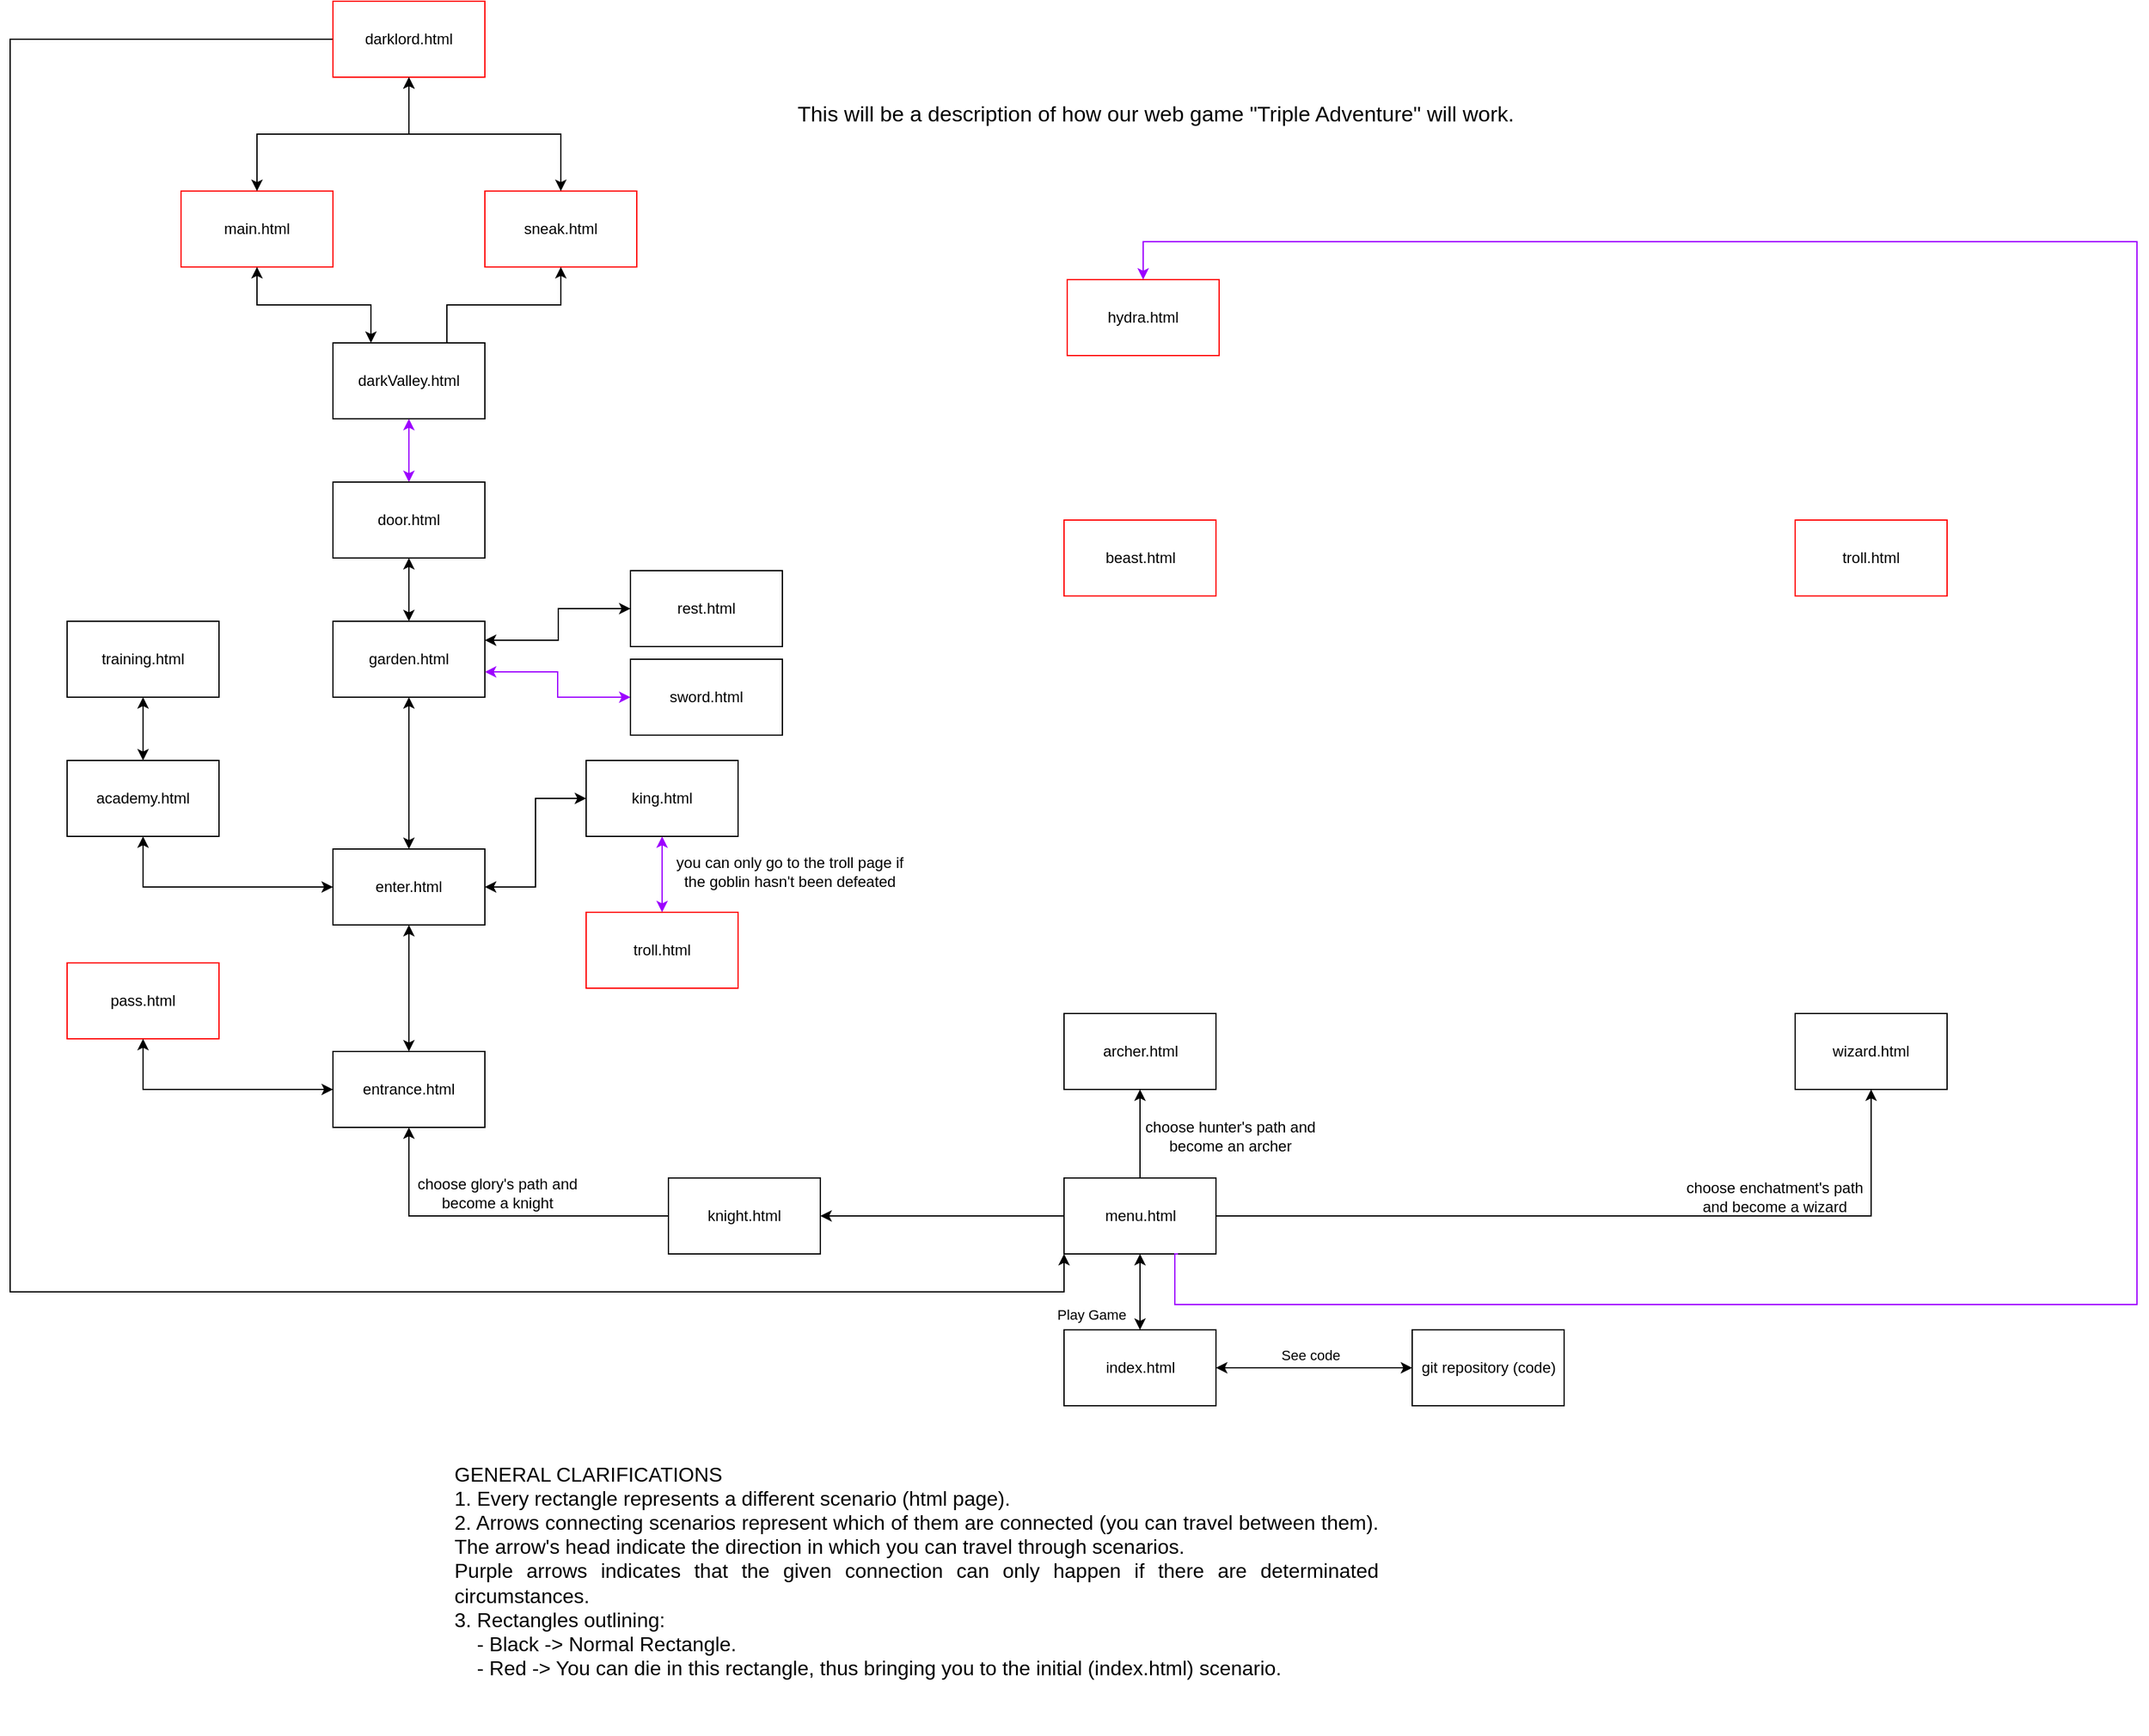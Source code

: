 <mxfile version="28.0.6">
  <diagram name="Page-1" id="w2jvXQE7_YNhHuw7VH9W">
    <mxGraphModel dx="1677" dy="1629" grid="1" gridSize="10" guides="1" tooltips="1" connect="1" arrows="1" fold="1" page="1" pageScale="1" pageWidth="850" pageHeight="1100" math="0" shadow="0">
      <root>
        <mxCell id="0" />
        <mxCell id="1" parent="0" />
        <mxCell id="W783Z9yKYnY_VlYJ2KmW-1" value="&lt;font style=&quot;font-size: 17px;&quot;&gt;This will be a description of how our web game &quot;Triple Adventure&quot; will work.&lt;/font&gt;" style="text;html=1;align=center;verticalAlign=middle;whiteSpace=wrap;rounded=0;" parent="1" vertex="1">
          <mxGeometry x="130" y="-70" width="610" height="60" as="geometry" />
        </mxCell>
        <mxCell id="W783Z9yKYnY_VlYJ2KmW-2" value="index.html" style="rounded=0;whiteSpace=wrap;html=1;" parent="1" vertex="1">
          <mxGeometry x="362.5" y="920" width="120" height="60" as="geometry" />
        </mxCell>
        <mxCell id="W783Z9yKYnY_VlYJ2KmW-3" value="git repository (code)" style="rounded=0;whiteSpace=wrap;html=1;" parent="1" vertex="1">
          <mxGeometry x="637.5" y="920" width="120" height="60" as="geometry" />
        </mxCell>
        <mxCell id="W783Z9yKYnY_VlYJ2KmW-4" value="" style="endArrow=classic;startArrow=classic;html=1;rounded=0;exitX=1;exitY=0.5;exitDx=0;exitDy=0;entryX=0;entryY=0.5;entryDx=0;entryDy=0;" parent="1" source="W783Z9yKYnY_VlYJ2KmW-2" target="W783Z9yKYnY_VlYJ2KmW-3" edge="1">
          <mxGeometry width="50" height="50" relative="1" as="geometry">
            <mxPoint x="407.5" y="760" as="sourcePoint" />
            <mxPoint x="457.5" y="710" as="targetPoint" />
          </mxGeometry>
        </mxCell>
        <mxCell id="W783Z9yKYnY_VlYJ2KmW-11" value="See code" style="edgeLabel;html=1;align=center;verticalAlign=middle;resizable=0;points=[];" parent="W783Z9yKYnY_VlYJ2KmW-4" vertex="1" connectable="0">
          <mxGeometry x="-0.166" y="-3" relative="1" as="geometry">
            <mxPoint x="10" y="-13" as="offset" />
          </mxGeometry>
        </mxCell>
        <mxCell id="W783Z9yKYnY_VlYJ2KmW-5" value="menu.html" style="rounded=0;whiteSpace=wrap;html=1;" parent="1" vertex="1">
          <mxGeometry x="362.5" y="800" width="120" height="60" as="geometry" />
        </mxCell>
        <mxCell id="W783Z9yKYnY_VlYJ2KmW-9" value="" style="endArrow=classic;startArrow=classic;html=1;rounded=0;entryX=0.5;entryY=1;entryDx=0;entryDy=0;exitX=0.5;exitY=0;exitDx=0;exitDy=0;" parent="1" source="W783Z9yKYnY_VlYJ2KmW-2" target="W783Z9yKYnY_VlYJ2KmW-5" edge="1">
          <mxGeometry width="50" height="50" relative="1" as="geometry">
            <mxPoint x="397.5" y="910" as="sourcePoint" />
            <mxPoint x="437.5" y="870" as="targetPoint" />
          </mxGeometry>
        </mxCell>
        <mxCell id="W783Z9yKYnY_VlYJ2KmW-12" value="Play Game" style="edgeLabel;html=1;align=center;verticalAlign=middle;resizable=0;points=[];" parent="1" vertex="1" connectable="0">
          <mxGeometry x="380" y="910" as="geometry">
            <mxPoint x="4" y="-2" as="offset" />
          </mxGeometry>
        </mxCell>
        <mxCell id="W783Z9yKYnY_VlYJ2KmW-13" value="enter.html" style="rounded=0;whiteSpace=wrap;html=1;" parent="1" vertex="1">
          <mxGeometry x="-215" y="540" width="120" height="60" as="geometry" />
        </mxCell>
        <mxCell id="W783Z9yKYnY_VlYJ2KmW-16" value="archer.html" style="rounded=0;whiteSpace=wrap;html=1;" parent="1" vertex="1">
          <mxGeometry x="362.5" y="670" width="120" height="60" as="geometry" />
        </mxCell>
        <mxCell id="W783Z9yKYnY_VlYJ2KmW-17" value="wizard.html" style="rounded=0;whiteSpace=wrap;html=1;" parent="1" vertex="1">
          <mxGeometry x="940" y="670" width="120" height="60" as="geometry" />
        </mxCell>
        <mxCell id="W783Z9yKYnY_VlYJ2KmW-18" value="" style="endArrow=classic;startArrow=none;html=1;rounded=0;entryX=0.5;entryY=1;entryDx=0;entryDy=0;exitX=1;exitY=0.5;exitDx=0;exitDy=0;edgeStyle=orthogonalEdgeStyle;startFill=0;" parent="1" source="W783Z9yKYnY_VlYJ2KmW-5" target="W783Z9yKYnY_VlYJ2KmW-17" edge="1">
          <mxGeometry width="50" height="50" relative="1" as="geometry">
            <mxPoint x="512.5" y="930" as="sourcePoint" />
            <mxPoint x="322.5" y="830" as="targetPoint" />
          </mxGeometry>
        </mxCell>
        <mxCell id="W783Z9yKYnY_VlYJ2KmW-19" value="" style="endArrow=classic;startArrow=none;html=1;rounded=0;entryX=0.5;entryY=1;entryDx=0;entryDy=0;exitX=0.5;exitY=0;exitDx=0;exitDy=0;startFill=0;" parent="1" source="W783Z9yKYnY_VlYJ2KmW-5" target="W783Z9yKYnY_VlYJ2KmW-16" edge="1">
          <mxGeometry width="50" height="50" relative="1" as="geometry">
            <mxPoint x="432.5" y="810" as="sourcePoint" />
            <mxPoint x="482.5" y="760" as="targetPoint" />
          </mxGeometry>
        </mxCell>
        <mxCell id="W783Z9yKYnY_VlYJ2KmW-20" value="choose glory&#39;s path and become a knight" style="text;html=1;align=center;verticalAlign=middle;whiteSpace=wrap;rounded=0;" parent="1" vertex="1">
          <mxGeometry x="-155" y="797" width="140" height="30" as="geometry" />
        </mxCell>
        <mxCell id="W783Z9yKYnY_VlYJ2KmW-21" value="choose enchatment&#39;s path and become a wizard" style="text;html=1;align=center;verticalAlign=middle;whiteSpace=wrap;rounded=0;" parent="1" vertex="1">
          <mxGeometry x="844" y="800" width="160" height="30" as="geometry" />
        </mxCell>
        <mxCell id="W783Z9yKYnY_VlYJ2KmW-22" value="choose hunter&#39;s path and become an archer" style="text;html=1;align=center;verticalAlign=middle;whiteSpace=wrap;rounded=0;" parent="1" vertex="1">
          <mxGeometry x="423.5" y="752" width="140" height="30" as="geometry" />
        </mxCell>
        <mxCell id="W783Z9yKYnY_VlYJ2KmW-45" style="edgeStyle=orthogonalEdgeStyle;rounded=0;orthogonalLoop=1;jettySize=auto;html=1;exitX=0;exitY=0.5;exitDx=0;exitDy=0;entryX=0;entryY=1;entryDx=0;entryDy=0;strokeColor=#000000;" parent="1" source="W783Z9yKYnY_VlYJ2KmW-23" target="W783Z9yKYnY_VlYJ2KmW-5" edge="1">
          <mxGeometry relative="1" as="geometry">
            <Array as="points">
              <mxPoint x="-470" y="-100" />
              <mxPoint x="-470" y="890" />
              <mxPoint x="362" y="890" />
            </Array>
          </mxGeometry>
        </mxCell>
        <mxCell id="W783Z9yKYnY_VlYJ2KmW-23" value="darklord.html" style="rounded=0;whiteSpace=wrap;html=1;strokeColor=#FF0000;" parent="1" vertex="1">
          <mxGeometry x="-215" y="-130" width="120" height="60" as="geometry" />
        </mxCell>
        <mxCell id="W783Z9yKYnY_VlYJ2KmW-24" value="beast.html" style="rounded=0;whiteSpace=wrap;html=1;strokeColor=#FF0000;" parent="1" vertex="1">
          <mxGeometry x="362.5" y="280" width="120" height="60" as="geometry" />
        </mxCell>
        <mxCell id="W783Z9yKYnY_VlYJ2KmW-25" value="troll.html" style="rounded=0;whiteSpace=wrap;html=1;strokeColor=#FF0000;" parent="1" vertex="1">
          <mxGeometry x="940" y="280" width="120" height="60" as="geometry" />
        </mxCell>
        <mxCell id="W783Z9yKYnY_VlYJ2KmW-26" value="hydra.html" style="rounded=0;whiteSpace=wrap;html=1;strokeColor=#FF0000;" parent="1" vertex="1">
          <mxGeometry x="365" y="90" width="120" height="60" as="geometry" />
        </mxCell>
        <mxCell id="W783Z9yKYnY_VlYJ2KmW-27" value="" style="endArrow=classic;startArrow=none;html=1;rounded=0;exitX=0.75;exitY=1;exitDx=0;exitDy=0;entryX=0.5;entryY=0;entryDx=0;entryDy=0;edgeStyle=orthogonalEdgeStyle;startFill=0;strokeColor=#9D00FF;" parent="1" source="W783Z9yKYnY_VlYJ2KmW-5" target="W783Z9yKYnY_VlYJ2KmW-26" edge="1">
          <mxGeometry width="50" height="50" relative="1" as="geometry">
            <mxPoint x="370" y="690" as="sourcePoint" />
            <mxPoint x="420" y="640" as="targetPoint" />
            <Array as="points">
              <mxPoint x="450" y="860" />
              <mxPoint x="450" y="900" />
              <mxPoint x="1210" y="900" />
              <mxPoint x="1210" y="60" />
              <mxPoint x="425" y="60" />
            </Array>
          </mxGeometry>
        </mxCell>
        <mxCell id="W783Z9yKYnY_VlYJ2KmW-29" value="academy.html" style="rounded=0;whiteSpace=wrap;html=1;" parent="1" vertex="1">
          <mxGeometry x="-425" y="470" width="120" height="60" as="geometry" />
        </mxCell>
        <mxCell id="W783Z9yKYnY_VlYJ2KmW-30" value="garden.html" style="rounded=0;whiteSpace=wrap;html=1;" parent="1" vertex="1">
          <mxGeometry x="-215" y="360" width="120" height="60" as="geometry" />
        </mxCell>
        <mxCell id="Ndmn0QPPu9krf77uYopM-7" style="edgeStyle=orthogonalEdgeStyle;rounded=0;orthogonalLoop=1;jettySize=auto;html=1;entryX=0.5;entryY=0;entryDx=0;entryDy=0;startArrow=classic;startFill=1;strokeColor=#9D00FF;exitX=0.5;exitY=1;exitDx=0;exitDy=0;" edge="1" parent="1" source="W783Z9yKYnY_VlYJ2KmW-31" target="Ndmn0QPPu9krf77uYopM-6">
          <mxGeometry relative="1" as="geometry">
            <mxPoint x="40" y="540" as="sourcePoint" />
          </mxGeometry>
        </mxCell>
        <mxCell id="W783Z9yKYnY_VlYJ2KmW-31" value="king.html" style="rounded=0;whiteSpace=wrap;html=1;strokeColor=#000000;" parent="1" vertex="1">
          <mxGeometry x="-15" y="470" width="120" height="60" as="geometry" />
        </mxCell>
        <mxCell id="W783Z9yKYnY_VlYJ2KmW-32" value="main.html" style="rounded=0;whiteSpace=wrap;html=1;strokeColor=#FF0000;" parent="1" vertex="1">
          <mxGeometry x="-335" y="20" width="120" height="60" as="geometry" />
        </mxCell>
        <mxCell id="W783Z9yKYnY_VlYJ2KmW-33" value="" style="endArrow=classic;startArrow=classic;html=1;rounded=0;entryX=0.5;entryY=1;entryDx=0;entryDy=0;exitX=0.5;exitY=0;exitDx=0;exitDy=0;" parent="1" source="W783Z9yKYnY_VlYJ2KmW-13" target="W783Z9yKYnY_VlYJ2KmW-30" edge="1">
          <mxGeometry width="50" height="50" relative="1" as="geometry">
            <mxPoint x="60" y="490" as="sourcePoint" />
            <mxPoint x="110" y="440" as="targetPoint" />
          </mxGeometry>
        </mxCell>
        <mxCell id="W783Z9yKYnY_VlYJ2KmW-34" value="" style="endArrow=classic;startArrow=classic;html=1;rounded=0;entryX=0;entryY=0.5;entryDx=0;entryDy=0;exitX=1;exitY=0.5;exitDx=0;exitDy=0;edgeStyle=orthogonalEdgeStyle;" parent="1" source="W783Z9yKYnY_VlYJ2KmW-13" target="W783Z9yKYnY_VlYJ2KmW-31" edge="1">
          <mxGeometry width="50" height="50" relative="1" as="geometry">
            <mxPoint x="-110" y="580" as="sourcePoint" />
            <mxPoint x="-110" y="510" as="targetPoint" />
          </mxGeometry>
        </mxCell>
        <mxCell id="W783Z9yKYnY_VlYJ2KmW-35" value="" style="endArrow=classic;startArrow=classic;html=1;rounded=0;entryX=0.5;entryY=1;entryDx=0;entryDy=0;exitX=0;exitY=0.5;exitDx=0;exitDy=0;edgeStyle=orthogonalEdgeStyle;" parent="1" source="W783Z9yKYnY_VlYJ2KmW-13" target="W783Z9yKYnY_VlYJ2KmW-29" edge="1">
          <mxGeometry width="50" height="50" relative="1" as="geometry">
            <mxPoint x="-400" y="620" as="sourcePoint" />
            <mxPoint x="-400" y="550" as="targetPoint" />
          </mxGeometry>
        </mxCell>
        <mxCell id="W783Z9yKYnY_VlYJ2KmW-38" value="" style="endArrow=classic;startArrow=classic;html=1;rounded=0;entryX=0.5;entryY=1;entryDx=0;entryDy=0;exitX=0.5;exitY=0;exitDx=0;exitDy=0;edgeStyle=orthogonalEdgeStyle;" parent="1" source="W783Z9yKYnY_VlYJ2KmW-32" target="W783Z9yKYnY_VlYJ2KmW-23" edge="1">
          <mxGeometry width="50" height="50" relative="1" as="geometry">
            <mxPoint x="-140" y="270" as="sourcePoint" />
            <mxPoint x="-140" y="200" as="targetPoint" />
          </mxGeometry>
        </mxCell>
        <mxCell id="W783Z9yKYnY_VlYJ2KmW-39" value="sneak.html" style="rounded=0;whiteSpace=wrap;html=1;strokeColor=#FF0000;" parent="1" vertex="1">
          <mxGeometry x="-95" y="20" width="120" height="60" as="geometry" />
        </mxCell>
        <mxCell id="W783Z9yKYnY_VlYJ2KmW-42" value="" style="endArrow=classic;startArrow=classic;html=1;rounded=0;entryX=0.5;entryY=1;entryDx=0;entryDy=0;exitX=0.5;exitY=0;exitDx=0;exitDy=0;edgeStyle=orthogonalEdgeStyle;" parent="1" source="W783Z9yKYnY_VlYJ2KmW-39" target="W783Z9yKYnY_VlYJ2KmW-23" edge="1">
          <mxGeometry width="50" height="50" relative="1" as="geometry">
            <mxPoint x="60" y="360" as="sourcePoint" />
            <mxPoint x="110" y="310" as="targetPoint" />
          </mxGeometry>
        </mxCell>
        <mxCell id="W783Z9yKYnY_VlYJ2KmW-43" value="&lt;div style=&quot;text-align: justify;&quot;&gt;&lt;span style=&quot;font-size: 16px; background-color: transparent; color: light-dark(rgb(0, 0, 0), rgb(255, 255, 255));&quot;&gt;GENERAL CLARIFICATIONS&lt;/span&gt;&lt;/div&gt;&lt;div style=&quot;text-align: justify;&quot;&gt;&lt;font style=&quot;font-size: 16px;&quot;&gt;1. Every rectangle represents a different scenario (html page).&lt;/font&gt;&lt;/div&gt;&lt;div style=&quot;text-align: justify;&quot;&gt;&lt;font style=&quot;font-size: 16px;&quot;&gt;2. Arrows connecting scenarios represent which of them are connected (you can travel between them). The arrow&#39;s head indicate the direction in which you can travel through scenarios.&lt;/font&gt;&lt;/div&gt;&lt;div style=&quot;text-align: justify;&quot;&gt;&lt;font style=&quot;font-size: 16px;&quot;&gt;Purple arrows indicates that the given connection can only happen if there are determinated circumstances.&lt;/font&gt;&lt;/div&gt;&lt;div style=&quot;text-align: justify;&quot;&gt;&lt;font style=&quot;font-size: 16px;&quot;&gt;3. Rectangles outlining:&lt;/font&gt;&lt;/div&gt;&lt;div style=&quot;text-align: justify;&quot;&gt;&lt;span style=&quot;font-size: 16px;&quot;&gt;&amp;nbsp; &amp;nbsp; - Black -&amp;gt; Normal Rectangle.&lt;/span&gt;&lt;/div&gt;&lt;div style=&quot;text-align: justify;&quot;&gt;&lt;span style=&quot;font-size: 16px;&quot;&gt;&amp;nbsp; &amp;nbsp; - Red -&amp;gt; You can die in this rectangle, thus bringing you to the initial (index.html) scenario.&lt;/span&gt;&lt;/div&gt;&lt;div style=&quot;text-align: justify;&quot;&gt;&lt;span style=&quot;font-size: 16px;&quot;&gt;&lt;br&gt;&lt;/span&gt;&lt;/div&gt;" style="text;html=1;align=left;verticalAlign=middle;whiteSpace=wrap;rounded=0;" parent="1" vertex="1">
          <mxGeometry x="-121.5" y="1000" width="731.5" height="240" as="geometry" />
        </mxCell>
        <mxCell id="-AGwqSmneGh56v2qH9gN-4" value="entrance.html" style="rounded=0;whiteSpace=wrap;html=1;" parent="1" vertex="1">
          <mxGeometry x="-215" y="700" width="120" height="60" as="geometry" />
        </mxCell>
        <mxCell id="-AGwqSmneGh56v2qH9gN-6" value="pass&lt;span style=&quot;background-color: transparent; color: light-dark(rgb(0, 0, 0), rgb(255, 255, 255));&quot;&gt;.html&lt;/span&gt;" style="rounded=0;whiteSpace=wrap;html=1;strokeColor=#FF0000;" parent="1" vertex="1">
          <mxGeometry x="-425" y="630" width="120" height="60" as="geometry" />
        </mxCell>
        <mxCell id="-AGwqSmneGh56v2qH9gN-7" value="" style="endArrow=classic;startArrow=classic;html=1;rounded=0;entryX=0.5;entryY=1;entryDx=0;entryDy=0;exitX=0;exitY=0.5;exitDx=0;exitDy=0;edgeStyle=orthogonalEdgeStyle;startFill=1;" parent="1" source="-AGwqSmneGh56v2qH9gN-4" target="-AGwqSmneGh56v2qH9gN-6" edge="1">
          <mxGeometry width="50" height="50" relative="1" as="geometry">
            <mxPoint x="50" y="530" as="sourcePoint" />
            <mxPoint x="100" y="480" as="targetPoint" />
          </mxGeometry>
        </mxCell>
        <mxCell id="-AGwqSmneGh56v2qH9gN-8" value="" style="endArrow=classic;startArrow=classic;html=1;rounded=0;entryX=0.5;entryY=1;entryDx=0;entryDy=0;exitX=0.5;exitY=0;exitDx=0;exitDy=0;edgeStyle=orthogonalEdgeStyle;" parent="1" source="-AGwqSmneGh56v2qH9gN-4" target="W783Z9yKYnY_VlYJ2KmW-13" edge="1">
          <mxGeometry width="50" height="50" relative="1" as="geometry">
            <mxPoint x="-50" y="787" as="sourcePoint" />
            <mxPoint x="45" y="710" as="targetPoint" />
          </mxGeometry>
        </mxCell>
        <mxCell id="-AGwqSmneGh56v2qH9gN-10" value="knight.html" style="rounded=0;whiteSpace=wrap;html=1;" parent="1" vertex="1">
          <mxGeometry x="50" y="800" width="120" height="60" as="geometry" />
        </mxCell>
        <mxCell id="-AGwqSmneGh56v2qH9gN-11" value="" style="endArrow=none;startArrow=classic;html=1;rounded=0;entryX=0;entryY=0.5;entryDx=0;entryDy=0;exitX=1;exitY=0.5;exitDx=0;exitDy=0;startFill=1;endFill=0;" parent="1" source="-AGwqSmneGh56v2qH9gN-10" target="W783Z9yKYnY_VlYJ2KmW-5" edge="1">
          <mxGeometry width="50" height="50" relative="1" as="geometry">
            <mxPoint x="30" y="560" as="sourcePoint" />
            <mxPoint x="80" y="510" as="targetPoint" />
          </mxGeometry>
        </mxCell>
        <mxCell id="-AGwqSmneGh56v2qH9gN-12" value="" style="endArrow=none;startArrow=classic;html=1;rounded=0;entryX=0;entryY=0.5;entryDx=0;entryDy=0;exitX=0.5;exitY=1;exitDx=0;exitDy=0;edgeStyle=orthogonalEdgeStyle;endFill=0;" parent="1" source="-AGwqSmneGh56v2qH9gN-4" target="-AGwqSmneGh56v2qH9gN-10" edge="1">
          <mxGeometry width="50" height="50" relative="1" as="geometry">
            <mxPoint x="230" y="840" as="sourcePoint" />
            <mxPoint x="413" y="840" as="targetPoint" />
          </mxGeometry>
        </mxCell>
        <mxCell id="SFQAF6y4TI38C0EW13ux-1" value="training.html" style="rounded=0;whiteSpace=wrap;html=1;" parent="1" vertex="1">
          <mxGeometry x="-425" y="360" width="120" height="60" as="geometry" />
        </mxCell>
        <mxCell id="SFQAF6y4TI38C0EW13ux-2" value="" style="endArrow=classic;startArrow=classic;html=1;rounded=0;entryX=0.5;entryY=1;entryDx=0;entryDy=0;exitX=0.5;exitY=0;exitDx=0;exitDy=0;" parent="1" source="W783Z9yKYnY_VlYJ2KmW-29" target="SFQAF6y4TI38C0EW13ux-1" edge="1">
          <mxGeometry width="50" height="50" relative="1" as="geometry">
            <mxPoint y="430" as="sourcePoint" />
            <mxPoint x="50" y="380" as="targetPoint" />
          </mxGeometry>
        </mxCell>
        <mxCell id="SFQAF6y4TI38C0EW13ux-5" style="edgeStyle=orthogonalEdgeStyle;rounded=0;orthogonalLoop=1;jettySize=auto;html=1;exitX=0.75;exitY=0;exitDx=0;exitDy=0;entryX=0.5;entryY=1;entryDx=0;entryDy=0;" parent="1" source="SFQAF6y4TI38C0EW13ux-3" target="W783Z9yKYnY_VlYJ2KmW-39" edge="1">
          <mxGeometry relative="1" as="geometry" />
        </mxCell>
        <mxCell id="SFQAF6y4TI38C0EW13ux-6" style="edgeStyle=orthogonalEdgeStyle;rounded=0;orthogonalLoop=1;jettySize=auto;html=1;exitX=0.25;exitY=0;exitDx=0;exitDy=0;entryX=0.5;entryY=1;entryDx=0;entryDy=0;startArrow=classic;startFill=1;" parent="1" source="SFQAF6y4TI38C0EW13ux-3" target="W783Z9yKYnY_VlYJ2KmW-32" edge="1">
          <mxGeometry relative="1" as="geometry" />
        </mxCell>
        <mxCell id="SFQAF6y4TI38C0EW13ux-8" style="edgeStyle=orthogonalEdgeStyle;rounded=0;orthogonalLoop=1;jettySize=auto;html=1;entryX=0;entryY=0.5;entryDx=0;entryDy=0;startArrow=classic;startFill=1;exitX=1;exitY=0.25;exitDx=0;exitDy=0;" parent="1" source="W783Z9yKYnY_VlYJ2KmW-30" target="SFQAF6y4TI38C0EW13ux-7" edge="1">
          <mxGeometry relative="1" as="geometry">
            <mxPoint x="-95" y="380" as="sourcePoint" />
            <Array as="points">
              <mxPoint x="-37" y="375" />
              <mxPoint x="-37" y="350" />
            </Array>
          </mxGeometry>
        </mxCell>
        <mxCell id="SFQAF6y4TI38C0EW13ux-3" value="darkValley.html" style="rounded=0;whiteSpace=wrap;html=1;" parent="1" vertex="1">
          <mxGeometry x="-215" y="140" width="120" height="60" as="geometry" />
        </mxCell>
        <mxCell id="SFQAF6y4TI38C0EW13ux-4" value="" style="endArrow=classic;startArrow=classic;html=1;rounded=0;strokeColor=#9D00FF;entryX=0.5;entryY=1;entryDx=0;entryDy=0;exitX=0.5;exitY=0;exitDx=0;exitDy=0;" parent="1" source="Ndmn0QPPu9krf77uYopM-4" target="SFQAF6y4TI38C0EW13ux-3" edge="1">
          <mxGeometry width="50" height="50" relative="1" as="geometry">
            <mxPoint x="-80" y="260" as="sourcePoint" />
            <mxPoint x="-155" y="220" as="targetPoint" />
          </mxGeometry>
        </mxCell>
        <mxCell id="SFQAF6y4TI38C0EW13ux-7" value="rest.html" style="rounded=0;whiteSpace=wrap;html=1;" parent="1" vertex="1">
          <mxGeometry x="20" y="320" width="120" height="60" as="geometry" />
        </mxCell>
        <mxCell id="Ndmn0QPPu9krf77uYopM-1" value="sword.html" style="rounded=0;whiteSpace=wrap;html=1;" vertex="1" parent="1">
          <mxGeometry x="20" y="390" width="120" height="60" as="geometry" />
        </mxCell>
        <mxCell id="Ndmn0QPPu9krf77uYopM-3" value="" style="endArrow=classic;startArrow=classic;html=1;rounded=0;entryX=0;entryY=0.5;entryDx=0;entryDy=0;exitX=1;exitY=0.667;exitDx=0;exitDy=0;edgeStyle=orthogonalEdgeStyle;exitPerimeter=0;strokeColor=#9D00FF;" edge="1" parent="1" source="W783Z9yKYnY_VlYJ2KmW-30" target="Ndmn0QPPu9krf77uYopM-1">
          <mxGeometry width="50" height="50" relative="1" as="geometry">
            <mxPoint x="-140" y="400" as="sourcePoint" />
            <mxPoint x="-90" y="350" as="targetPoint" />
          </mxGeometry>
        </mxCell>
        <mxCell id="Ndmn0QPPu9krf77uYopM-4" value="door.html" style="rounded=0;whiteSpace=wrap;html=1;" vertex="1" parent="1">
          <mxGeometry x="-215" y="250" width="120" height="60" as="geometry" />
        </mxCell>
        <mxCell id="Ndmn0QPPu9krf77uYopM-5" value="" style="endArrow=classic;startArrow=classic;html=1;rounded=0;entryX=0.5;entryY=1;entryDx=0;entryDy=0;exitX=0.5;exitY=0;exitDx=0;exitDy=0;" edge="1" parent="1" source="W783Z9yKYnY_VlYJ2KmW-30" target="Ndmn0QPPu9krf77uYopM-4">
          <mxGeometry width="50" height="50" relative="1" as="geometry">
            <mxPoint x="-180" y="380" as="sourcePoint" />
            <mxPoint x="-130" y="330" as="targetPoint" />
          </mxGeometry>
        </mxCell>
        <mxCell id="Ndmn0QPPu9krf77uYopM-6" value="troll.html" style="rounded=0;whiteSpace=wrap;html=1;strokeColor=#FF0000;" vertex="1" parent="1">
          <mxGeometry x="-15" y="590" width="120" height="60" as="geometry" />
        </mxCell>
        <mxCell id="Ndmn0QPPu9krf77uYopM-8" value="you can only go to the troll page if the goblin hasn&#39;t been defeated" style="text;html=1;align=center;verticalAlign=middle;whiteSpace=wrap;rounded=0;" vertex="1" parent="1">
          <mxGeometry x="51" y="553" width="190" height="10" as="geometry" />
        </mxCell>
      </root>
    </mxGraphModel>
  </diagram>
</mxfile>
